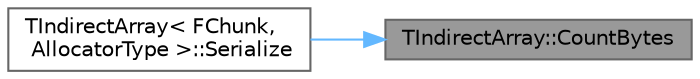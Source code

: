 digraph "TIndirectArray::CountBytes"
{
 // INTERACTIVE_SVG=YES
 // LATEX_PDF_SIZE
  bgcolor="transparent";
  edge [fontname=Helvetica,fontsize=10,labelfontname=Helvetica,labelfontsize=10];
  node [fontname=Helvetica,fontsize=10,shape=box,height=0.2,width=0.4];
  rankdir="RL";
  Node1 [id="Node000001",label="TIndirectArray::CountBytes",height=0.2,width=0.4,color="gray40", fillcolor="grey60", style="filled", fontcolor="black",tooltip="Count bytes needed to serialize this array."];
  Node1 -> Node2 [id="edge1_Node000001_Node000002",dir="back",color="steelblue1",style="solid",tooltip=" "];
  Node2 [id="Node000002",label="TIndirectArray\< FChunk,\l AllocatorType \>::Serialize",height=0.2,width=0.4,color="grey40", fillcolor="white", style="filled",URL="$d6/dc5/classTIndirectArray.html#a17c6599712a1d69c187d6839a6fa00ac",tooltip=" "];
}
